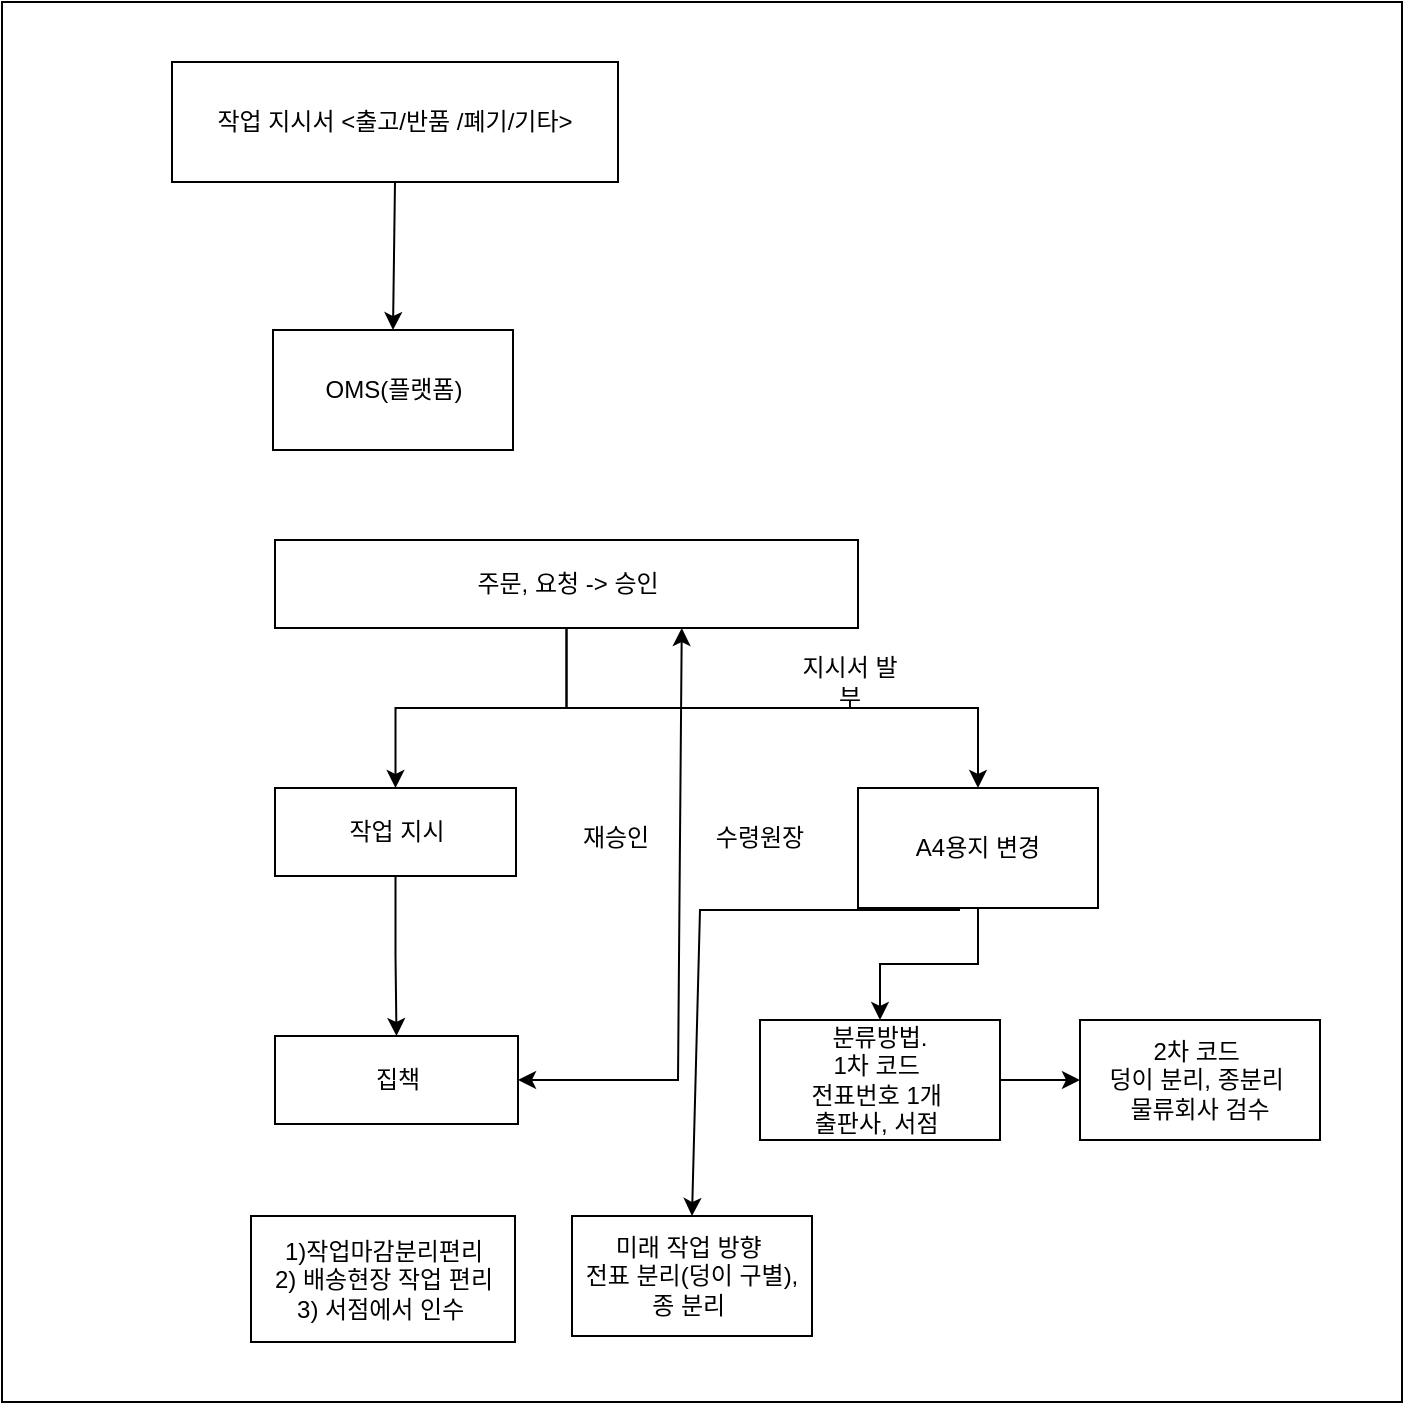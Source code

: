 <mxfile version="22.1.3" type="github">
  <diagram name="페이지-1" id="qM5QAniFmg79HylgUZ-G">
    <mxGraphModel dx="1426" dy="996" grid="0" gridSize="10" guides="1" tooltips="1" connect="1" arrows="1" fold="1" page="0" pageScale="1" pageWidth="827" pageHeight="1169" math="0" shadow="0">
      <root>
        <mxCell id="0" />
        <mxCell id="1" parent="0" />
        <mxCell id="joYCGS5JaOpZ8FD0VmTA-3" value="" style="whiteSpace=wrap;html=1;aspect=fixed;" vertex="1" parent="1">
          <mxGeometry x="-105" y="-15" width="700" height="700" as="geometry" />
        </mxCell>
        <mxCell id="joYCGS5JaOpZ8FD0VmTA-1" value="작업 지시서 &amp;lt;출고/반품 /폐기/기타&amp;gt;" style="rounded=0;whiteSpace=wrap;html=1;" vertex="1" parent="1">
          <mxGeometry x="-20" y="15" width="223" height="60" as="geometry" />
        </mxCell>
        <mxCell id="joYCGS5JaOpZ8FD0VmTA-2" value="OMS(플랫폼)" style="rounded=0;whiteSpace=wrap;html=1;" vertex="1" parent="1">
          <mxGeometry x="30.5" y="149" width="120" height="60" as="geometry" />
        </mxCell>
        <mxCell id="joYCGS5JaOpZ8FD0VmTA-4" value="" style="endArrow=classic;html=1;rounded=0;exitX=0.5;exitY=1;exitDx=0;exitDy=0;entryX=0.5;entryY=0;entryDx=0;entryDy=0;" edge="1" parent="1" source="joYCGS5JaOpZ8FD0VmTA-1" target="joYCGS5JaOpZ8FD0VmTA-2">
          <mxGeometry width="50" height="50" relative="1" as="geometry">
            <mxPoint x="267" y="355" as="sourcePoint" />
            <mxPoint x="317" y="305" as="targetPoint" />
          </mxGeometry>
        </mxCell>
        <mxCell id="joYCGS5JaOpZ8FD0VmTA-7" value="" style="edgeStyle=orthogonalEdgeStyle;rounded=0;orthogonalLoop=1;jettySize=auto;html=1;" edge="1" parent="1" source="joYCGS5JaOpZ8FD0VmTA-5" target="joYCGS5JaOpZ8FD0VmTA-6">
          <mxGeometry relative="1" as="geometry" />
        </mxCell>
        <mxCell id="joYCGS5JaOpZ8FD0VmTA-17" value="" style="edgeStyle=orthogonalEdgeStyle;rounded=0;orthogonalLoop=1;jettySize=auto;html=1;" edge="1" parent="1" source="joYCGS5JaOpZ8FD0VmTA-5" target="joYCGS5JaOpZ8FD0VmTA-16">
          <mxGeometry relative="1" as="geometry" />
        </mxCell>
        <mxCell id="joYCGS5JaOpZ8FD0VmTA-5" value="주문, 요청 -&amp;gt; 승인" style="rounded=0;whiteSpace=wrap;html=1;" vertex="1" parent="1">
          <mxGeometry x="31.5" y="254" width="291.5" height="44" as="geometry" />
        </mxCell>
        <mxCell id="joYCGS5JaOpZ8FD0VmTA-9" value="" style="edgeStyle=orthogonalEdgeStyle;rounded=0;orthogonalLoop=1;jettySize=auto;html=1;" edge="1" parent="1" source="joYCGS5JaOpZ8FD0VmTA-6" target="joYCGS5JaOpZ8FD0VmTA-8">
          <mxGeometry relative="1" as="geometry" />
        </mxCell>
        <mxCell id="joYCGS5JaOpZ8FD0VmTA-6" value="작업 지시" style="rounded=0;whiteSpace=wrap;html=1;" vertex="1" parent="1">
          <mxGeometry x="31.5" y="378" width="120.5" height="44" as="geometry" />
        </mxCell>
        <mxCell id="joYCGS5JaOpZ8FD0VmTA-8" value="집책" style="rounded=0;whiteSpace=wrap;html=1;" vertex="1" parent="1">
          <mxGeometry x="31.5" y="502" width="121.5" height="44" as="geometry" />
        </mxCell>
        <mxCell id="joYCGS5JaOpZ8FD0VmTA-11" value="" style="endArrow=classic;startArrow=classic;html=1;rounded=0;exitX=1;exitY=0.5;exitDx=0;exitDy=0;" edge="1" parent="1" source="joYCGS5JaOpZ8FD0VmTA-8">
          <mxGeometry width="50" height="50" relative="1" as="geometry">
            <mxPoint x="186" y="346" as="sourcePoint" />
            <mxPoint x="234.876" y="298" as="targetPoint" />
            <Array as="points">
              <mxPoint x="233" y="524" />
            </Array>
          </mxGeometry>
        </mxCell>
        <mxCell id="joYCGS5JaOpZ8FD0VmTA-13" value="재승인" style="text;html=1;strokeColor=none;fillColor=none;align=center;verticalAlign=middle;whiteSpace=wrap;rounded=0;" vertex="1" parent="1">
          <mxGeometry x="172" y="388" width="60" height="30" as="geometry" />
        </mxCell>
        <mxCell id="joYCGS5JaOpZ8FD0VmTA-15" value="수령원장" style="text;html=1;strokeColor=none;fillColor=none;align=center;verticalAlign=middle;whiteSpace=wrap;rounded=0;" vertex="1" parent="1">
          <mxGeometry x="244" y="388" width="60" height="30" as="geometry" />
        </mxCell>
        <mxCell id="joYCGS5JaOpZ8FD0VmTA-24" value="" style="edgeStyle=orthogonalEdgeStyle;rounded=0;orthogonalLoop=1;jettySize=auto;html=1;" edge="1" parent="1" source="joYCGS5JaOpZ8FD0VmTA-16" target="joYCGS5JaOpZ8FD0VmTA-23">
          <mxGeometry relative="1" as="geometry" />
        </mxCell>
        <mxCell id="joYCGS5JaOpZ8FD0VmTA-16" value="A4용지 변경" style="whiteSpace=wrap;html=1;rounded=0;" vertex="1" parent="1">
          <mxGeometry x="323" y="378" width="120" height="60" as="geometry" />
        </mxCell>
        <mxCell id="joYCGS5JaOpZ8FD0VmTA-18" value="지시서 발부" style="text;html=1;strokeColor=none;fillColor=none;align=center;verticalAlign=middle;whiteSpace=wrap;rounded=0;" vertex="1" parent="1">
          <mxGeometry x="289" y="311" width="60" height="28" as="geometry" />
        </mxCell>
        <mxCell id="joYCGS5JaOpZ8FD0VmTA-19" value="" style="endArrow=classic;html=1;rounded=0;exitX=0.425;exitY=1.017;exitDx=0;exitDy=0;exitPerimeter=0;entryX=0.5;entryY=0;entryDx=0;entryDy=0;" edge="1" parent="1" source="joYCGS5JaOpZ8FD0VmTA-16" target="joYCGS5JaOpZ8FD0VmTA-20">
          <mxGeometry width="50" height="50" relative="1" as="geometry">
            <mxPoint x="215" y="644" as="sourcePoint" />
            <mxPoint x="237" y="584" as="targetPoint" />
            <Array as="points">
              <mxPoint x="244" y="439" />
            </Array>
          </mxGeometry>
        </mxCell>
        <mxCell id="joYCGS5JaOpZ8FD0VmTA-20" value="미래 작업 방향&amp;nbsp;&lt;br&gt;전표 분리(덩이 구별),&lt;br&gt;종 분리&amp;nbsp;" style="rounded=0;whiteSpace=wrap;html=1;" vertex="1" parent="1">
          <mxGeometry x="180" y="592" width="120" height="60" as="geometry" />
        </mxCell>
        <mxCell id="joYCGS5JaOpZ8FD0VmTA-22" value="1)작업마감분리편리&lt;br style=&quot;border-color: var(--border-color);&quot;&gt;2) 배송현장 작업 편리&lt;br&gt;3) 서점에서 인수&amp;nbsp;" style="rounded=0;whiteSpace=wrap;html=1;" vertex="1" parent="1">
          <mxGeometry x="19.5" y="592" width="132" height="63" as="geometry" />
        </mxCell>
        <mxCell id="joYCGS5JaOpZ8FD0VmTA-26" value="" style="edgeStyle=orthogonalEdgeStyle;rounded=0;orthogonalLoop=1;jettySize=auto;html=1;" edge="1" parent="1" source="joYCGS5JaOpZ8FD0VmTA-23" target="joYCGS5JaOpZ8FD0VmTA-25">
          <mxGeometry relative="1" as="geometry" />
        </mxCell>
        <mxCell id="joYCGS5JaOpZ8FD0VmTA-23" value="분류방법.&lt;br&gt;1차 코드&amp;nbsp;&lt;br&gt;전표번호 1개&amp;nbsp;&lt;br&gt;출판사, 서점&amp;nbsp;" style="whiteSpace=wrap;html=1;rounded=0;" vertex="1" parent="1">
          <mxGeometry x="274" y="494" width="120" height="60" as="geometry" />
        </mxCell>
        <mxCell id="joYCGS5JaOpZ8FD0VmTA-25" value="2차 코드&amp;nbsp;&lt;br&gt;덩이 분리, 종분리&amp;nbsp;&lt;br&gt;물류회사 검수" style="whiteSpace=wrap;html=1;rounded=0;" vertex="1" parent="1">
          <mxGeometry x="434" y="494" width="120" height="60" as="geometry" />
        </mxCell>
      </root>
    </mxGraphModel>
  </diagram>
</mxfile>
